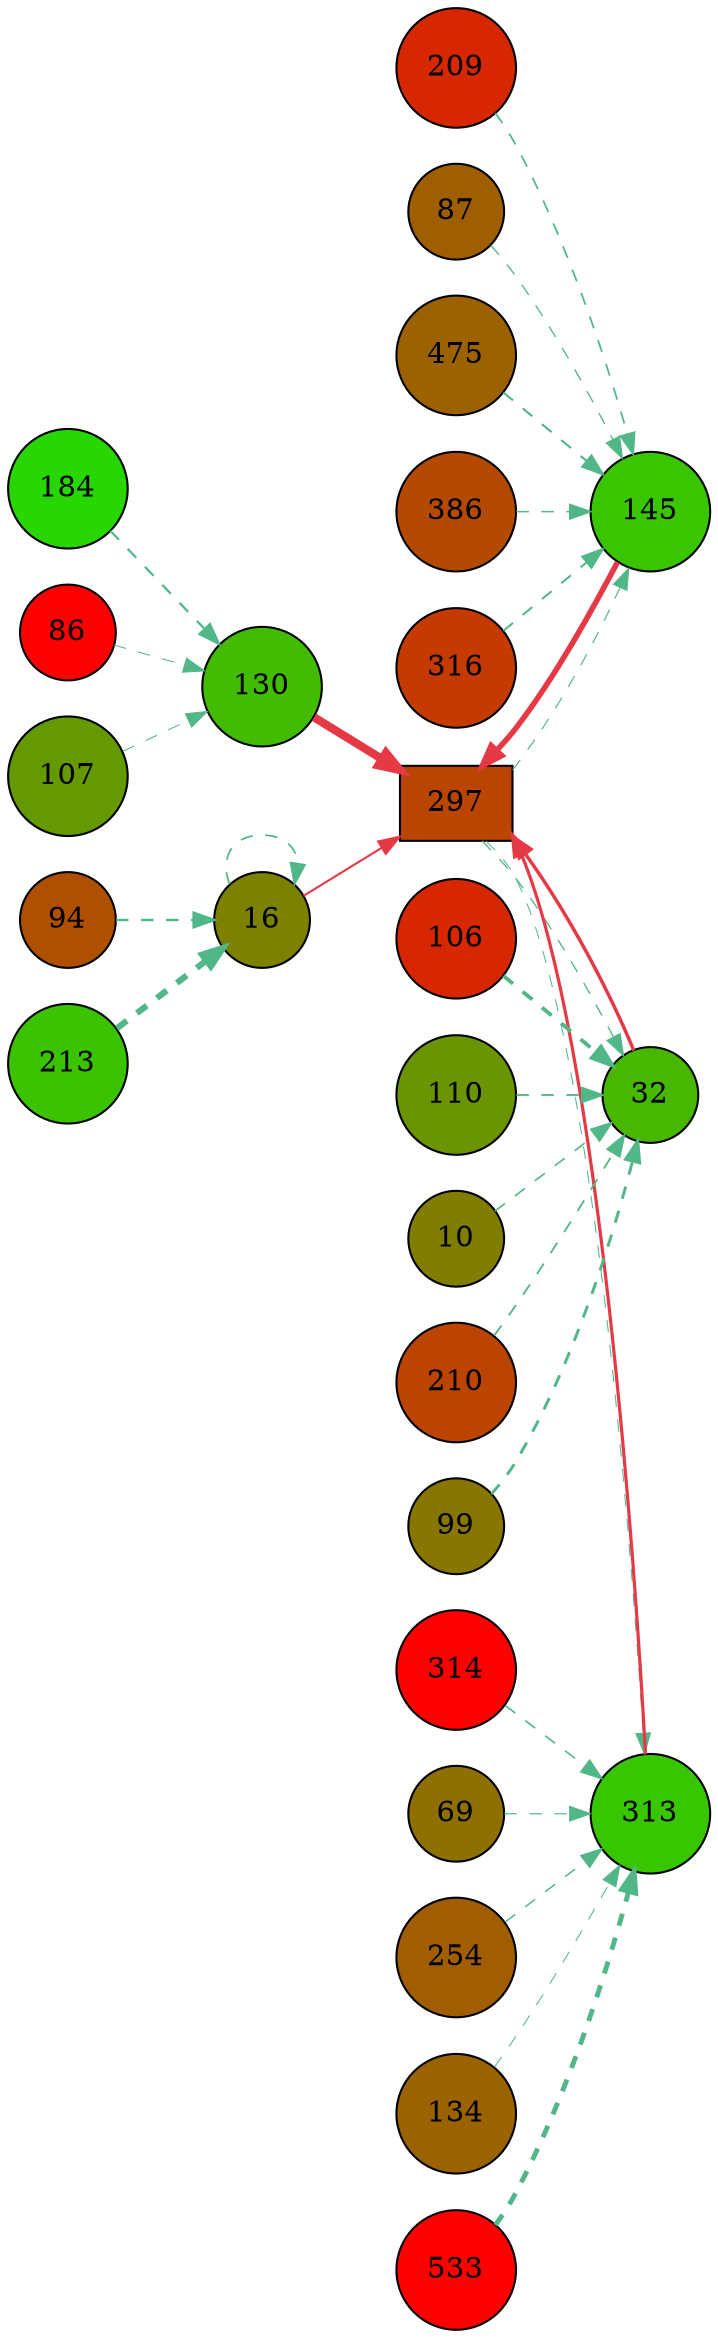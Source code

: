 digraph G{
rankdir=LR;
130 [style=filled, shape=circle, fillcolor="#42bc00", label="130"];
386 [style=filled, shape=circle, fillcolor="#b44a00", label="386"];
134 [style=filled, shape=circle, fillcolor="#9b6300", label="134"];
10 [style=filled, shape=circle, fillcolor="#817d00", label="10"];
16 [style=filled, shape=circle, fillcolor="#7d8100", label="16"];
145 [style=filled, shape=circle, fillcolor="#39c500", label="145"];
533 [style=filled, shape=circle, fillcolor="#fe0000", label="533"];
32 [style=filled, shape=circle, fillcolor="#47b700", label="32"];
297 [style=filled, shape=box, fillcolor="#b94500", label="297"];
184 [style=filled, shape=circle, fillcolor="#28d600", label="184"];
313 [style=filled, shape=circle, fillcolor="#38c600", label="313"];
314 [style=filled, shape=circle, fillcolor="#fe0000", label="314"];
316 [style=filled, shape=circle, fillcolor="#c43a00", label="316"];
69 [style=filled, shape=circle, fillcolor="#8e7000", label="69"];
209 [style=filled, shape=circle, fillcolor="#d72700", label="209"];
210 [style=filled, shape=circle, fillcolor="#ba4400", label="210"];
213 [style=filled, shape=circle, fillcolor="#3bc300", label="213"];
86 [style=filled, shape=circle, fillcolor="#fe0000", label="86"];
87 [style=filled, shape=circle, fillcolor="#9f5f00", label="87"];
475 [style=filled, shape=circle, fillcolor="#9c6200", label="475"];
94 [style=filled, shape=circle, fillcolor="#af4f00", label="94"];
99 [style=filled, shape=circle, fillcolor="#877700", label="99"];
106 [style=filled, shape=circle, fillcolor="#d72700", label="106"];
107 [style=filled, shape=circle, fillcolor="#659900", label="107"];
110 [style=filled, shape=circle, fillcolor="#6a9400", label="110"];
254 [style=filled, shape=circle, fillcolor="#a05e00", label="254"];
130 -> 297 [color="#e63946",penwidth=4.00];
145 -> 297 [color="#e63946",penwidth=2.67];
32 -> 297 [color="#e63946",penwidth=1.67];
313 -> 297 [color="#e63946",penwidth=1.54];
16 -> 297 [color="#e63946",penwidth=1.00];
106 -> 32 [color="#52b788",style=dashed,penwidth=1.85];
99 -> 32 [color="#52b788",style=dashed,penwidth=1.44];
110 -> 32 [color="#52b788",style=dashed,penwidth=0.90];
210 -> 32 [color="#52b788",style=dashed,penwidth=0.88];
10 -> 32 [color="#52b788",style=dashed,penwidth=0.79];
297 -> 32 [color="#52b788",style=dashed,penwidth=0.65];
184 -> 130 [color="#52b788",style=dashed,penwidth=1.08];
86 -> 130 [color="#52b788",style=dashed,penwidth=0.50];
107 -> 130 [color="#52b788",style=dashed,penwidth=0.50];
213 -> 16 [color="#52b788",style=dashed,penwidth=3.00];
94 -> 16 [color="#52b788",style=dashed,penwidth=1.16];
16 -> 16 [color="#52b788",style=dashed,penwidth=0.84];
475 -> 145 [color="#52b788",style=dashed,penwidth=1.01];
316 -> 145 [color="#52b788",style=dashed,penwidth=0.97];
209 -> 145 [color="#52b788",style=dashed,penwidth=0.85];
386 -> 145 [color="#52b788",style=dashed,penwidth=0.74];
87 -> 145 [color="#52b788",style=dashed,penwidth=0.65];
297 -> 145 [color="#52b788",style=dashed,penwidth=0.58];
533 -> 313 [color="#52b788",style=dashed,penwidth=2.36];
314 -> 313 [color="#52b788",style=dashed,penwidth=0.79];
254 -> 313 [color="#52b788",style=dashed,penwidth=0.72];
69 -> 313 [color="#52b788",style=dashed,penwidth=0.56];
134 -> 313 [color="#52b788",style=dashed,penwidth=0.50];
297 -> 313 [color="#52b788",style=dashed,penwidth=0.50];
}
